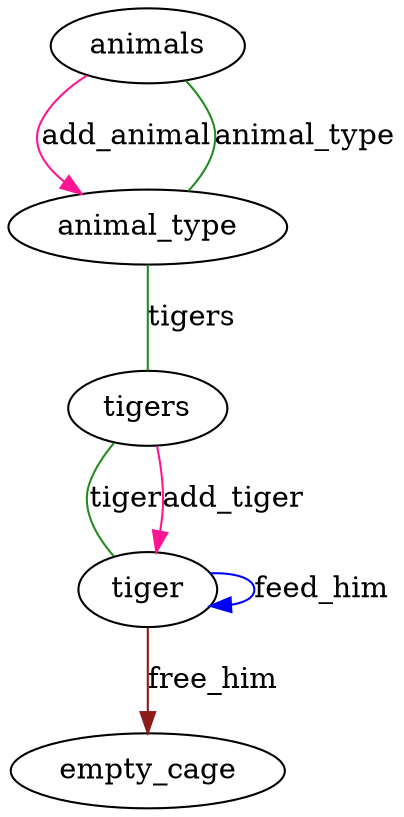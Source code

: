 digraph {
	
	  animal_type -> tigers [label="tigers" dir="none" color="forestgreen"];
  
	  animals -> animal_type [label="add_animal" dir="" color="deeppink"];
  
	  animals -> animal_type [label="animal_type" dir="none" color="forestgreen"];
  
	  tiger -> empty_cage [label="free_him" dir="" color="firebrick4"];
  
	  tiger -> tiger [label="feed_him" dir="" color="blue"];
  
	  tigers -> tiger [label="tiger" dir="none" color="forestgreen"];
  
	  tigers -> tiger [label="add_tiger" dir="" color="deeppink"];
  
}
